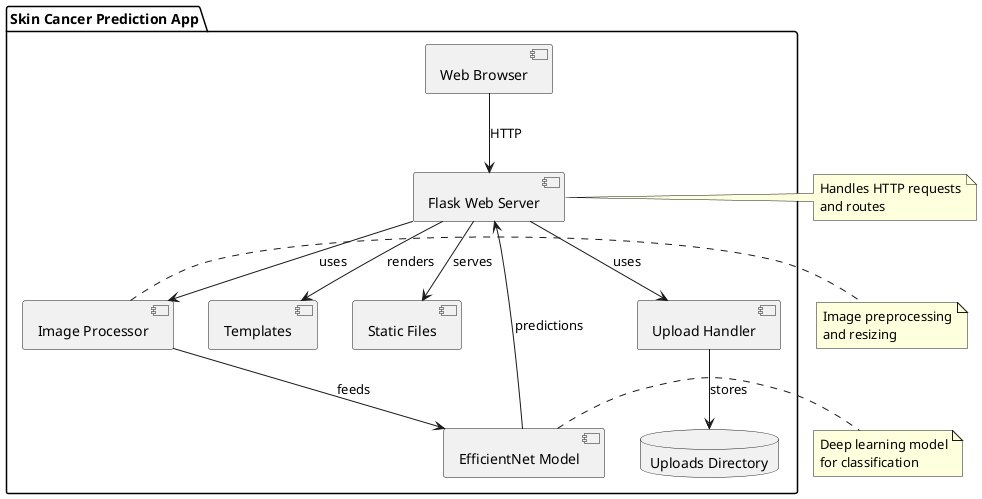 @startuml Skin Cancer Prediction - Component Diagram

package "Skin Cancer Prediction App" {
  [Flask Web Server] as server
  [Templates] as templates
  [Static Files] as static
  [EfficientNet Model] as model
  [Image Processor] as processor
  [Upload Handler] as uploader
  
  database "Uploads Directory" as uploads
  
  [Web Browser] --> server: HTTP
  server --> templates: renders
  server --> static: serves
  server --> uploader: uses
  uploader --> uploads: stores
  server --> processor: uses
  processor --> model: feeds
  model --> server: predictions
}

note right of server
  Handles HTTP requests
  and routes
end note

note right of model
  Deep learning model
  for classification
end note

note right of processor
  Image preprocessing
  and resizing
end note

@enduml 
